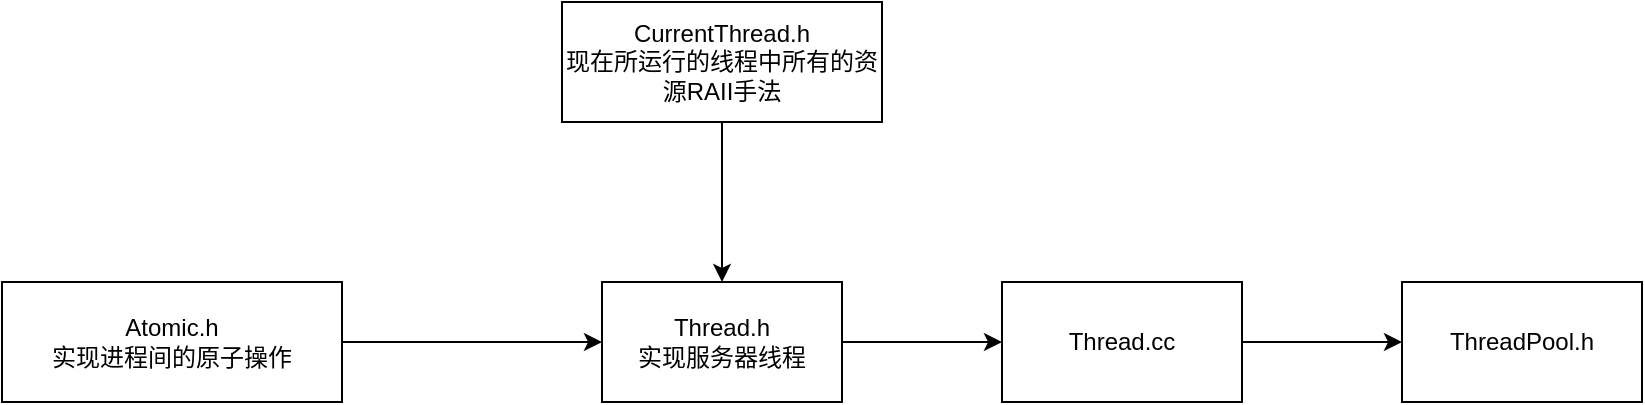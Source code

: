 <mxfile>
    <diagram id="D9ZXBWj4jKNEdtjr35EI" name="第 1 页">
        <mxGraphModel dx="823" dy="605" grid="1" gridSize="10" guides="1" tooltips="1" connect="1" arrows="1" fold="1" page="1" pageScale="1" pageWidth="827" pageHeight="1169" math="0" shadow="0">
            <root>
                <mxCell id="0"/>
                <mxCell id="1" parent="0"/>
                <mxCell id="4" value="" style="edgeStyle=none;html=1;" parent="1" source="2" target="3" edge="1">
                    <mxGeometry relative="1" as="geometry"/>
                </mxCell>
                <mxCell id="2" value="Atomic.h&lt;br&gt;实现进程间的原子操作" style="rounded=0;whiteSpace=wrap;html=1;" parent="1" vertex="1">
                    <mxGeometry x="30" y="220" width="170" height="60" as="geometry"/>
                </mxCell>
                <mxCell id="9" value="" style="edgeStyle=none;html=1;" parent="1" source="3" target="8" edge="1">
                    <mxGeometry relative="1" as="geometry"/>
                </mxCell>
                <mxCell id="3" value="Thread.h&lt;br&gt;实现服务器线程" style="whiteSpace=wrap;html=1;rounded=0;" parent="1" vertex="1">
                    <mxGeometry x="330" y="220" width="120" height="60" as="geometry"/>
                </mxCell>
                <mxCell id="7" value="" style="edgeStyle=none;html=1;" parent="1" source="5" target="3" edge="1">
                    <mxGeometry relative="1" as="geometry"/>
                </mxCell>
                <mxCell id="5" value="CurrentThread.h&lt;br&gt;现在所运行的线程中所有的资源RAII手法" style="whiteSpace=wrap;html=1;rounded=0;" parent="1" vertex="1">
                    <mxGeometry x="310" y="80" width="160" height="60" as="geometry"/>
                </mxCell>
                <mxCell id="11" value="" style="edgeStyle=none;html=1;" edge="1" parent="1" source="8" target="10">
                    <mxGeometry relative="1" as="geometry"/>
                </mxCell>
                <mxCell id="8" value="Thread.cc" style="whiteSpace=wrap;html=1;rounded=0;" parent="1" vertex="1">
                    <mxGeometry x="530" y="220" width="120" height="60" as="geometry"/>
                </mxCell>
                <mxCell id="10" value="ThreadPool.h" style="whiteSpace=wrap;html=1;rounded=0;" vertex="1" parent="1">
                    <mxGeometry x="730" y="220" width="120" height="60" as="geometry"/>
                </mxCell>
            </root>
        </mxGraphModel>
    </diagram>
</mxfile>